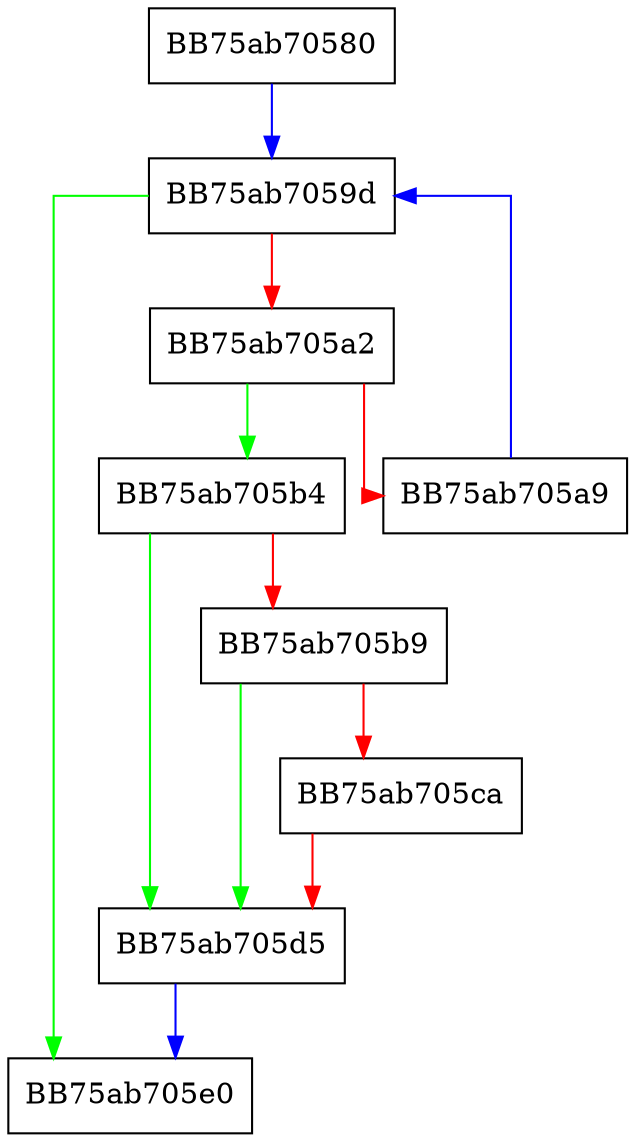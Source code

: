 digraph pFreeLastConstant {
  node [shape="box"];
  graph [splines=ortho];
  BB75ab70580 -> BB75ab7059d [color="blue"];
  BB75ab7059d -> BB75ab705e0 [color="green"];
  BB75ab7059d -> BB75ab705a2 [color="red"];
  BB75ab705a2 -> BB75ab705b4 [color="green"];
  BB75ab705a2 -> BB75ab705a9 [color="red"];
  BB75ab705a9 -> BB75ab7059d [color="blue"];
  BB75ab705b4 -> BB75ab705d5 [color="green"];
  BB75ab705b4 -> BB75ab705b9 [color="red"];
  BB75ab705b9 -> BB75ab705d5 [color="green"];
  BB75ab705b9 -> BB75ab705ca [color="red"];
  BB75ab705ca -> BB75ab705d5 [color="red"];
  BB75ab705d5 -> BB75ab705e0 [color="blue"];
}